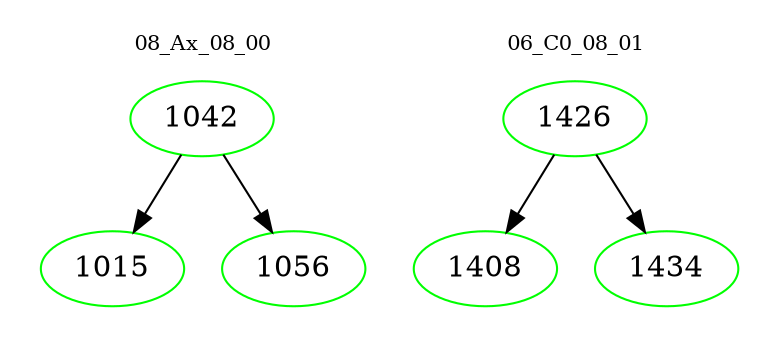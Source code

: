 digraph{
subgraph cluster_0 {
color = white
label = "08_Ax_08_00";
fontsize=10;
T0_1042 [label="1042", color="green"]
T0_1042 -> T0_1015 [color="black"]
T0_1015 [label="1015", color="green"]
T0_1042 -> T0_1056 [color="black"]
T0_1056 [label="1056", color="green"]
}
subgraph cluster_1 {
color = white
label = "06_C0_08_01";
fontsize=10;
T1_1426 [label="1426", color="green"]
T1_1426 -> T1_1408 [color="black"]
T1_1408 [label="1408", color="green"]
T1_1426 -> T1_1434 [color="black"]
T1_1434 [label="1434", color="green"]
}
}
